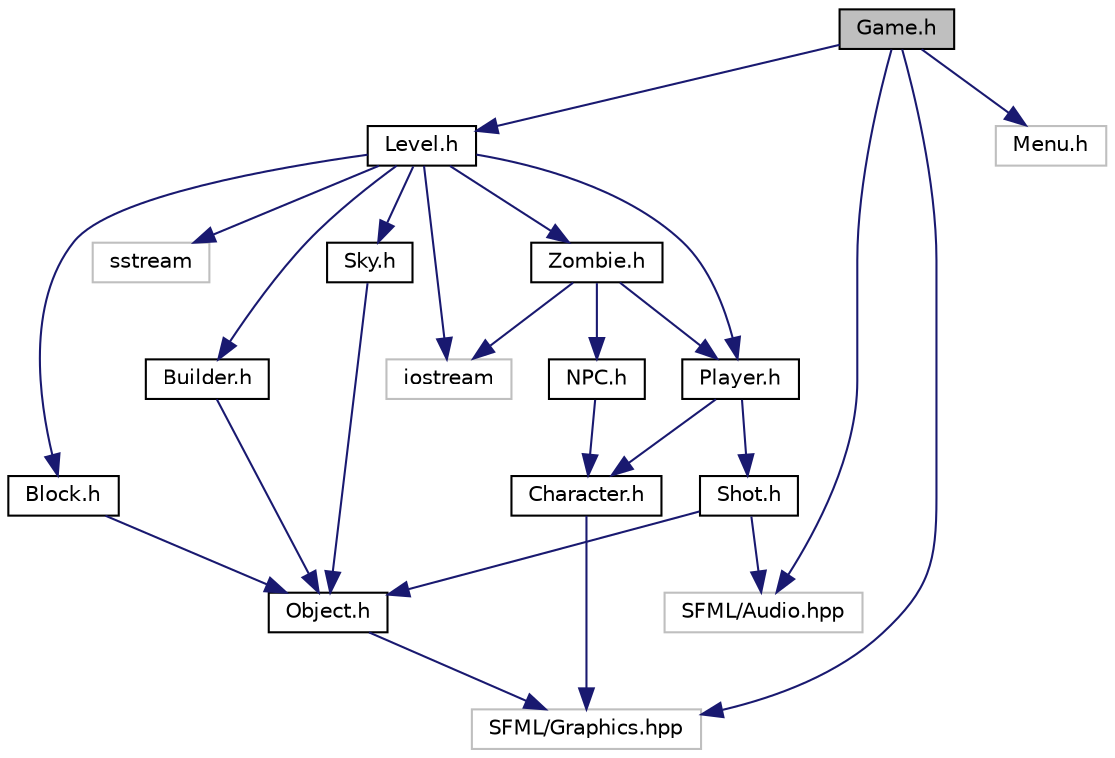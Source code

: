 digraph "Game.h"
{
  edge [fontname="Helvetica",fontsize="10",labelfontname="Helvetica",labelfontsize="10"];
  node [fontname="Helvetica",fontsize="10",shape=record];
  Node1 [label="Game.h",height=0.2,width=0.4,color="black", fillcolor="grey75", style="filled" fontcolor="black"];
  Node1 -> Node2 [color="midnightblue",fontsize="10",style="solid",fontname="Helvetica"];
  Node2 [label="Level.h",height=0.2,width=0.4,color="black", fillcolor="white", style="filled",URL="$_level_8h.html"];
  Node2 -> Node3 [color="midnightblue",fontsize="10",style="solid",fontname="Helvetica"];
  Node3 [label="Player.h",height=0.2,width=0.4,color="black", fillcolor="white", style="filled",URL="$_player_8h.html"];
  Node3 -> Node4 [color="midnightblue",fontsize="10",style="solid",fontname="Helvetica"];
  Node4 [label="Character.h",height=0.2,width=0.4,color="black", fillcolor="white", style="filled",URL="$_character_8h.html"];
  Node4 -> Node5 [color="midnightblue",fontsize="10",style="solid",fontname="Helvetica"];
  Node5 [label="SFML/Graphics.hpp",height=0.2,width=0.4,color="grey75", fillcolor="white", style="filled"];
  Node3 -> Node6 [color="midnightblue",fontsize="10",style="solid",fontname="Helvetica"];
  Node6 [label="Shot.h",height=0.2,width=0.4,color="black", fillcolor="white", style="filled",URL="$_shot_8h.html"];
  Node6 -> Node7 [color="midnightblue",fontsize="10",style="solid",fontname="Helvetica"];
  Node7 [label="Object.h",height=0.2,width=0.4,color="black", fillcolor="white", style="filled",URL="$_object_8h.html"];
  Node7 -> Node5 [color="midnightblue",fontsize="10",style="solid",fontname="Helvetica"];
  Node6 -> Node8 [color="midnightblue",fontsize="10",style="solid",fontname="Helvetica"];
  Node8 [label="SFML/Audio.hpp",height=0.2,width=0.4,color="grey75", fillcolor="white", style="filled"];
  Node2 -> Node9 [color="midnightblue",fontsize="10",style="solid",fontname="Helvetica"];
  Node9 [label="Block.h",height=0.2,width=0.4,color="black", fillcolor="white", style="filled",URL="$_block_8h.html"];
  Node9 -> Node7 [color="midnightblue",fontsize="10",style="solid",fontname="Helvetica"];
  Node2 -> Node10 [color="midnightblue",fontsize="10",style="solid",fontname="Helvetica"];
  Node10 [label="Builder.h",height=0.2,width=0.4,color="black", fillcolor="white", style="filled",URL="$_builder_8h.html"];
  Node10 -> Node7 [color="midnightblue",fontsize="10",style="solid",fontname="Helvetica"];
  Node2 -> Node11 [color="midnightblue",fontsize="10",style="solid",fontname="Helvetica"];
  Node11 [label="Sky.h",height=0.2,width=0.4,color="black", fillcolor="white", style="filled",URL="$_sky_8h.html"];
  Node11 -> Node7 [color="midnightblue",fontsize="10",style="solid",fontname="Helvetica"];
  Node2 -> Node12 [color="midnightblue",fontsize="10",style="solid",fontname="Helvetica"];
  Node12 [label="Zombie.h",height=0.2,width=0.4,color="black", fillcolor="white", style="filled",URL="$_zombie_8h.html"];
  Node12 -> Node13 [color="midnightblue",fontsize="10",style="solid",fontname="Helvetica"];
  Node13 [label="NPC.h",height=0.2,width=0.4,color="black", fillcolor="white", style="filled",URL="$_n_p_c_8h.html"];
  Node13 -> Node4 [color="midnightblue",fontsize="10",style="solid",fontname="Helvetica"];
  Node12 -> Node3 [color="midnightblue",fontsize="10",style="solid",fontname="Helvetica"];
  Node12 -> Node14 [color="midnightblue",fontsize="10",style="solid",fontname="Helvetica"];
  Node14 [label="iostream",height=0.2,width=0.4,color="grey75", fillcolor="white", style="filled"];
  Node2 -> Node14 [color="midnightblue",fontsize="10",style="solid",fontname="Helvetica"];
  Node2 -> Node15 [color="midnightblue",fontsize="10",style="solid",fontname="Helvetica"];
  Node15 [label="sstream",height=0.2,width=0.4,color="grey75", fillcolor="white", style="filled"];
  Node1 -> Node16 [color="midnightblue",fontsize="10",style="solid",fontname="Helvetica"];
  Node16 [label="Menu.h",height=0.2,width=0.4,color="grey75", fillcolor="white", style="filled"];
  Node1 -> Node8 [color="midnightblue",fontsize="10",style="solid",fontname="Helvetica"];
  Node1 -> Node5 [color="midnightblue",fontsize="10",style="solid",fontname="Helvetica"];
}
